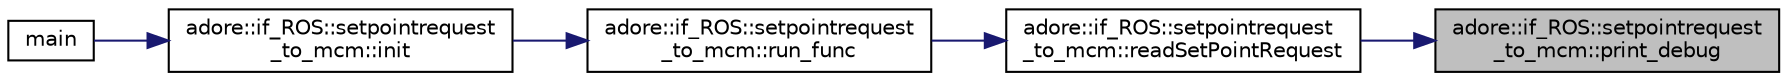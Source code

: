 digraph "adore::if_ROS::setpointrequest_to_mcm::print_debug"
{
 // LATEX_PDF_SIZE
  edge [fontname="Helvetica",fontsize="10",labelfontname="Helvetica",labelfontsize="10"];
  node [fontname="Helvetica",fontsize="10",shape=record];
  rankdir="RL";
  Node1 [label="adore::if_ROS::setpointrequest\l_to_mcm::print_debug",height=0.2,width=0.4,color="black", fillcolor="grey75", style="filled", fontcolor="black",tooltip=" "];
  Node1 -> Node2 [dir="back",color="midnightblue",fontsize="10",style="solid",fontname="Helvetica"];
  Node2 [label="adore::if_ROS::setpointrequest\l_to_mcm::readSetPointRequest",height=0.2,width=0.4,color="black", fillcolor="white", style="filled",URL="$classadore_1_1if__ROS_1_1setpointrequest__to__mcm.html#acfc54ebf23396c9a4a012b0ef185556c",tooltip=" "];
  Node2 -> Node3 [dir="back",color="midnightblue",fontsize="10",style="solid",fontname="Helvetica"];
  Node3 [label="adore::if_ROS::setpointrequest\l_to_mcm::run_func",height=0.2,width=0.4,color="black", fillcolor="white", style="filled",URL="$classadore_1_1if__ROS_1_1setpointrequest__to__mcm.html#a97fdb68436dbe59c9b1dbb7cad1ec369",tooltip=" "];
  Node3 -> Node4 [dir="back",color="midnightblue",fontsize="10",style="solid",fontname="Helvetica"];
  Node4 [label="adore::if_ROS::setpointrequest\l_to_mcm::init",height=0.2,width=0.4,color="black", fillcolor="white", style="filled",URL="$classadore_1_1if__ROS_1_1setpointrequest__to__mcm.html#a0a7216b8383eda995a26fd126066cec9",tooltip=" "];
  Node4 -> Node5 [dir="back",color="midnightblue",fontsize="10",style="solid",fontname="Helvetica"];
  Node5 [label="main",height=0.2,width=0.4,color="black", fillcolor="white", style="filled",URL="$setpointrequest__to__mcm__node_8cpp.html#a3c04138a5bfe5d72780bb7e82a18e627",tooltip=" "];
}
